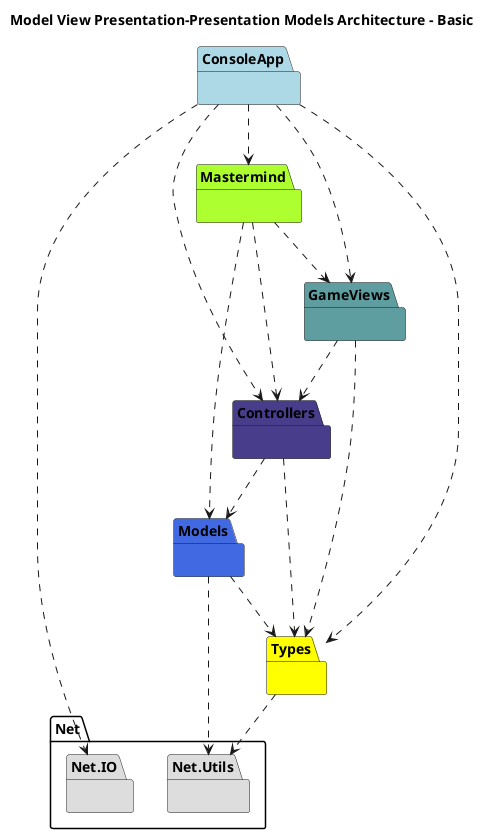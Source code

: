 @startuml ModelViewPresentationBasic
title Model View Presentation-Presentation Models Architecture - Basic 

namespace Mastermind #GreenYellow { }
namespace ConsoleApp #LightBlue { }
namespace GameViews #CadetBlue {}
namespace Controllers #DarkSlateBlue {}
namespace Models #RoyalBlue { }
namespace Types #Yellow { }
namespace Net.IO #DDDDDD { }
namespace Net.Utils #DDDDDD { }

Mastermind .down.> Models
Mastermind .down.> GameViews
Mastermind .down.> Controllers

ConsoleApp .down.> Mastermind
ConsoleApp .down.> Controllers
ConsoleApp .down.> GameViews
ConsoleApp .down.> Types
ConsoleApp ..> Net.IO

GameViews .down.> Types
GameViews .down.> Controllers

Controllers .down.> Models
Controllers .down.> Types

Models .down.> Types
Models ..> Net.Utils

Types ..> Net.Utils

@enduml